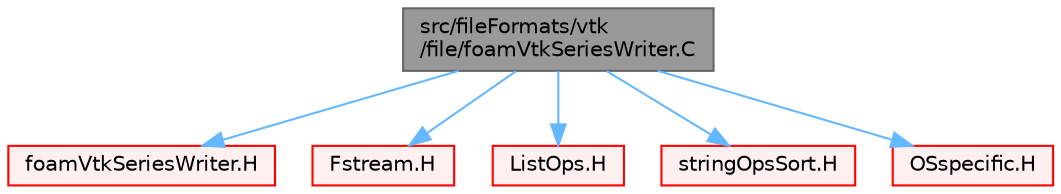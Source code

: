 digraph "src/fileFormats/vtk/file/foamVtkSeriesWriter.C"
{
 // LATEX_PDF_SIZE
  bgcolor="transparent";
  edge [fontname=Helvetica,fontsize=10,labelfontname=Helvetica,labelfontsize=10];
  node [fontname=Helvetica,fontsize=10,shape=box,height=0.2,width=0.4];
  Node1 [id="Node000001",label="src/fileFormats/vtk\l/file/foamVtkSeriesWriter.C",height=0.2,width=0.4,color="gray40", fillcolor="grey60", style="filled", fontcolor="black",tooltip=" "];
  Node1 -> Node2 [id="edge1_Node000001_Node000002",color="steelblue1",style="solid",tooltip=" "];
  Node2 [id="Node000002",label="foamVtkSeriesWriter.H",height=0.2,width=0.4,color="red", fillcolor="#FFF0F0", style="filled",URL="$foamVtkSeriesWriter_8H.html",tooltip=" "];
  Node1 -> Node165 [id="edge2_Node000001_Node000165",color="steelblue1",style="solid",tooltip=" "];
  Node165 [id="Node000165",label="Fstream.H",height=0.2,width=0.4,color="red", fillcolor="#FFF0F0", style="filled",URL="$Fstream_8H.html",tooltip=" "];
  Node1 -> Node177 [id="edge3_Node000001_Node000177",color="steelblue1",style="solid",tooltip=" "];
  Node177 [id="Node000177",label="ListOps.H",height=0.2,width=0.4,color="red", fillcolor="#FFF0F0", style="filled",URL="$ListOps_8H.html",tooltip="Various functions to operate on Lists."];
  Node1 -> Node183 [id="edge4_Node000001_Node000183",color="steelblue1",style="solid",tooltip=" "];
  Node183 [id="Node000183",label="stringOpsSort.H",height=0.2,width=0.4,color="red", fillcolor="#FFF0F0", style="filled",URL="$stringOpsSort_8H.html",tooltip="Specialized string sorting."];
  Node1 -> Node205 [id="edge5_Node000001_Node000205",color="steelblue1",style="solid",tooltip=" "];
  Node205 [id="Node000205",label="OSspecific.H",height=0.2,width=0.4,color="red", fillcolor="#FFF0F0", style="filled",URL="$OSspecific_8H.html",tooltip="Functions used by OpenFOAM that are specific to POSIX compliant operating systems and need to be repl..."];
}
